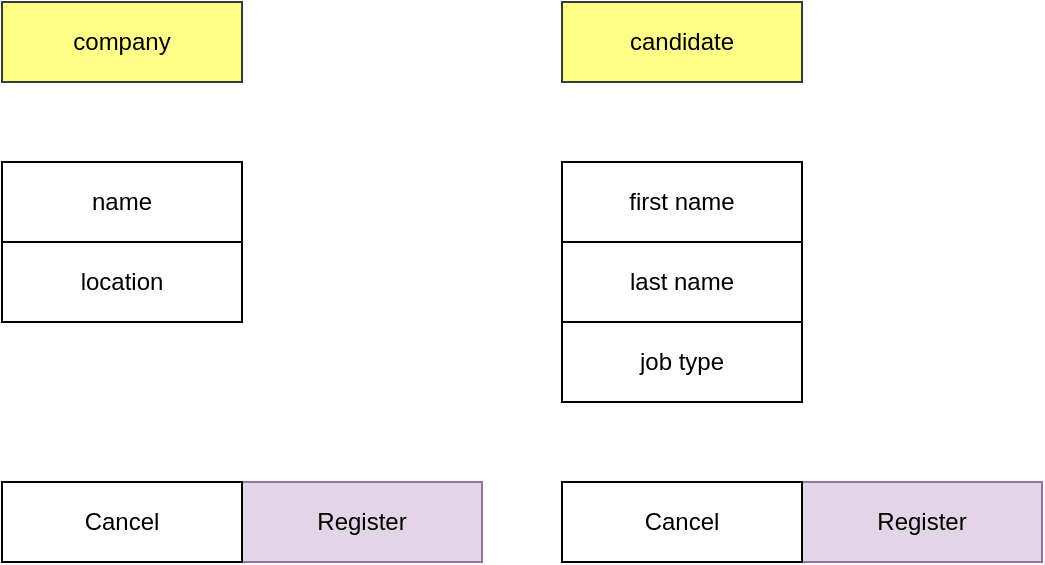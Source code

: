 <mxfile version="14.7.4" type="embed" pages="3"><diagram id="QZciY9RuoDXIQjgG95s8" name="register"><mxGraphModel dx="1383" dy="720" grid="1" gridSize="10" guides="1" tooltips="1" connect="1" arrows="1" fold="1" page="1" pageScale="1" pageWidth="850" pageHeight="1100" math="0" shadow="0"><root><mxCell id="781fqeH9izkSVlW5KmwO-0"/><mxCell id="781fqeH9izkSVlW5KmwO-1" parent="781fqeH9izkSVlW5KmwO-0"/><mxCell id="GAPpR718emSdMTzTtGiy-0" value="name" style="rounded=0;whiteSpace=wrap;html=1;" parent="781fqeH9izkSVlW5KmwO-1" vertex="1"><mxGeometry x="40" y="120" width="120" height="40" as="geometry"/></mxCell><mxCell id="GAPpR718emSdMTzTtGiy-1" value="company" style="rounded=0;whiteSpace=wrap;html=1;fillColor=#ffff88;strokeColor=#36393d;" parent="781fqeH9izkSVlW5KmwO-1" vertex="1"><mxGeometry x="40" y="40" width="120" height="40" as="geometry"/></mxCell><mxCell id="GAPpR718emSdMTzTtGiy-2" value="location" style="rounded=0;whiteSpace=wrap;html=1;" parent="781fqeH9izkSVlW5KmwO-1" vertex="1"><mxGeometry x="40" y="160" width="120" height="40" as="geometry"/></mxCell><mxCell id="GAPpR718emSdMTzTtGiy-4" value="candidate" style="rounded=0;whiteSpace=wrap;html=1;fillColor=#ffff88;strokeColor=#36393d;" parent="781fqeH9izkSVlW5KmwO-1" vertex="1"><mxGeometry x="320" y="40" width="120" height="40" as="geometry"/></mxCell><mxCell id="GAPpR718emSdMTzTtGiy-5" value="first name" style="rounded=0;whiteSpace=wrap;html=1;" parent="781fqeH9izkSVlW5KmwO-1" vertex="1"><mxGeometry x="320" y="120" width="120" height="40" as="geometry"/></mxCell><mxCell id="GAPpR718emSdMTzTtGiy-6" value="job type" style="rounded=0;whiteSpace=wrap;html=1;" parent="781fqeH9izkSVlW5KmwO-1" vertex="1"><mxGeometry x="320" y="200" width="120" height="40" as="geometry"/></mxCell><mxCell id="GAPpR718emSdMTzTtGiy-7" value="last name" style="rounded=0;whiteSpace=wrap;html=1;" parent="781fqeH9izkSVlW5KmwO-1" vertex="1"><mxGeometry x="320" y="160" width="120" height="40" as="geometry"/></mxCell><mxCell id="GAPpR718emSdMTzTtGiy-8" value="Register" style="rounded=0;whiteSpace=wrap;html=1;fillColor=#e1d5e7;strokeColor=#9673a6;" parent="781fqeH9izkSVlW5KmwO-1" vertex="1"><mxGeometry x="440" y="280" width="120" height="40" as="geometry"/></mxCell><mxCell id="GAPpR718emSdMTzTtGiy-9" value="Cancel" style="rounded=0;whiteSpace=wrap;html=1;" parent="781fqeH9izkSVlW5KmwO-1" vertex="1"><mxGeometry x="320" y="280" width="120" height="40" as="geometry"/></mxCell><mxCell id="GAPpR718emSdMTzTtGiy-10" value="Register" style="rounded=0;whiteSpace=wrap;html=1;fillColor=#e1d5e7;strokeColor=#9673a6;" parent="781fqeH9izkSVlW5KmwO-1" vertex="1"><mxGeometry x="160" y="280" width="120" height="40" as="geometry"/></mxCell><mxCell id="GAPpR718emSdMTzTtGiy-11" value="Cancel" style="rounded=0;whiteSpace=wrap;html=1;" parent="781fqeH9izkSVlW5KmwO-1" vertex="1"><mxGeometry x="40" y="280" width="120" height="40" as="geometry"/></mxCell></root></mxGraphModel></diagram><diagram id="8g-xlDSzGopXTCbMyOv-" name="login"><mxGraphModel dx="1383" dy="720" grid="1" gridSize="10" guides="1" tooltips="1" connect="1" arrows="1" fold="1" page="1" pageScale="1" pageWidth="850" pageHeight="1100" math="0" shadow="0"><root><mxCell id="RTGksk3s0Q4b2S-w77BZ-0"/><mxCell id="RTGksk3s0Q4b2S-w77BZ-1" parent="RTGksk3s0Q4b2S-w77BZ-0"/><mxCell id="HZYjA9fhhq8oLKRQNYdf-0" value="email" style="rounded=0;whiteSpace=wrap;html=1;" parent="RTGksk3s0Q4b2S-w77BZ-1" vertex="1"><mxGeometry x="40" y="160" width="120" height="40" as="geometry"/></mxCell><mxCell id="HZYjA9fhhq8oLKRQNYdf-1" value="company" style="rounded=0;whiteSpace=wrap;html=1;fillColor=#ffff88;strokeColor=#36393d;" parent="RTGksk3s0Q4b2S-w77BZ-1" vertex="1"><mxGeometry x="40" y="40" width="120" height="40" as="geometry"/></mxCell><mxCell id="HZYjA9fhhq8oLKRQNYdf-2" value="password" style="rounded=0;whiteSpace=wrap;html=1;" parent="RTGksk3s0Q4b2S-w77BZ-1" vertex="1"><mxGeometry x="40" y="200" width="120" height="40" as="geometry"/></mxCell><mxCell id="HZYjA9fhhq8oLKRQNYdf-3" value="candidate" style="rounded=0;whiteSpace=wrap;html=1;fillColor=#ffff88;strokeColor=#36393d;" parent="RTGksk3s0Q4b2S-w77BZ-1" vertex="1"><mxGeometry x="320" y="40" width="120" height="40" as="geometry"/></mxCell><mxCell id="HZYjA9fhhq8oLKRQNYdf-7" value="Sign in" style="rounded=0;whiteSpace=wrap;html=1;fillColor=#e1d5e7;strokeColor=#9673a6;" parent="RTGksk3s0Q4b2S-w77BZ-1" vertex="1"><mxGeometry x="440" y="320" width="120" height="40" as="geometry"/></mxCell><mxCell id="HZYjA9fhhq8oLKRQNYdf-8" value="Cancel" style="rounded=0;whiteSpace=wrap;html=1;" parent="RTGksk3s0Q4b2S-w77BZ-1" vertex="1"><mxGeometry x="320" y="320" width="120" height="40" as="geometry"/></mxCell><mxCell id="HZYjA9fhhq8oLKRQNYdf-9" value="Sign in" style="rounded=0;whiteSpace=wrap;html=1;fillColor=#e1d5e7;strokeColor=#9673a6;" parent="RTGksk3s0Q4b2S-w77BZ-1" vertex="1"><mxGeometry x="160" y="320" width="120" height="40" as="geometry"/></mxCell><mxCell id="HZYjA9fhhq8oLKRQNYdf-10" value="Cancel" style="rounded=0;whiteSpace=wrap;html=1;" parent="RTGksk3s0Q4b2S-w77BZ-1" vertex="1"><mxGeometry x="40" y="320" width="120" height="40" as="geometry"/></mxCell><mxCell id="HZYjA9fhhq8oLKRQNYdf-11" value="email" style="rounded=0;whiteSpace=wrap;html=1;" parent="RTGksk3s0Q4b2S-w77BZ-1" vertex="1"><mxGeometry x="320" y="160" width="120" height="40" as="geometry"/></mxCell><mxCell id="HZYjA9fhhq8oLKRQNYdf-12" value="password" style="rounded=0;whiteSpace=wrap;html=1;" parent="RTGksk3s0Q4b2S-w77BZ-1" vertex="1"><mxGeometry x="320" y="200" width="120" height="40" as="geometry"/></mxCell><mxCell id="HZYjA9fhhq8oLKRQNYdf-13" value="company logo" style="rounded=0;whiteSpace=wrap;html=1;" parent="RTGksk3s0Q4b2S-w77BZ-1" vertex="1"><mxGeometry x="40" y="120" width="120" height="40" as="geometry"/></mxCell><mxCell id="HZYjA9fhhq8oLKRQNYdf-14" value="logo" style="rounded=0;whiteSpace=wrap;html=1;" parent="RTGksk3s0Q4b2S-w77BZ-1" vertex="1"><mxGeometry x="320" y="120" width="120" height="40" as="geometry"/></mxCell></root></mxGraphModel></diagram><diagram id="_IsXmshSabvetO7LGwU9" name="home"><mxGraphModel dx="1383" dy="720" grid="1" gridSize="10" guides="1" tooltips="1" connect="1" arrows="1" fold="1" page="1" pageScale="1" pageWidth="850" pageHeight="1100" math="0" shadow="0"><root><mxCell id="QDMnHG924GbtXgi1lh7O-0"/><mxCell id="QDMnHG924GbtXgi1lh7O-1" parent="QDMnHG924GbtXgi1lh7O-0"/><mxCell id="QDMnHG924GbtXgi1lh7O-2" value="" style="rounded=0;whiteSpace=wrap;html=1;" parent="QDMnHG924GbtXgi1lh7O-1" vertex="1"><mxGeometry x="40" y="40" width="520" height="40" as="geometry"/></mxCell><mxCell id="QDMnHG924GbtXgi1lh7O-3" value="" style="rounded=0;whiteSpace=wrap;html=1;" parent="QDMnHG924GbtXgi1lh7O-1" vertex="1"><mxGeometry x="40" y="80" width="160" height="200" as="geometry"/></mxCell><mxCell id="QDMnHG924GbtXgi1lh7O-4" value="" style="rounded=0;whiteSpace=wrap;html=1;" parent="QDMnHG924GbtXgi1lh7O-1" vertex="1"><mxGeometry x="200" y="80" width="360" height="200" as="geometry"/></mxCell><mxCell id="QDMnHG924GbtXgi1lh7O-5" value="navbar" style="rounded=0;whiteSpace=wrap;html=1;" parent="QDMnHG924GbtXgi1lh7O-1" vertex="1"><mxGeometry x="40" y="40" width="520" height="40" as="geometry"/></mxCell><mxCell id="QDMnHG924GbtXgi1lh7O-6" value="sidebar" style="rounded=0;whiteSpace=wrap;html=1;" parent="QDMnHG924GbtXgi1lh7O-1" vertex="1"><mxGeometry x="40" y="80" width="160" height="200" as="geometry"/></mxCell><mxCell id="QDMnHG924GbtXgi1lh7O-7" value="content" style="rounded=0;whiteSpace=wrap;html=1;" parent="QDMnHG924GbtXgi1lh7O-1" vertex="1"><mxGeometry x="200" y="80" width="360" height="200" as="geometry"/></mxCell><mxCell id="LMmUt1tjvbjSZnAY92d7-0" value="navbar" style="rounded=0;whiteSpace=wrap;html=1;" parent="QDMnHG924GbtXgi1lh7O-1" vertex="1"><mxGeometry x="40" y="320" width="520" height="40" as="geometry"/></mxCell><mxCell id="LMmUt1tjvbjSZnAY92d7-2" value="content" style="rounded=0;whiteSpace=wrap;html=1;" parent="QDMnHG924GbtXgi1lh7O-1" vertex="1"><mxGeometry x="40" y="360" width="520" height="200" as="geometry"/></mxCell><mxCell id="LMmUt1tjvbjSZnAY92d7-4" value="sidebar" style="rounded=0;whiteSpace=wrap;html=1;" parent="QDMnHG924GbtXgi1lh7O-1" vertex="1"><mxGeometry x="40" y="600" width="160" height="200" as="geometry"/></mxCell><mxCell id="LMmUt1tjvbjSZnAY92d7-5" value="content" style="rounded=0;whiteSpace=wrap;html=1;" parent="QDMnHG924GbtXgi1lh7O-1" vertex="1"><mxGeometry x="200" y="600" width="360" height="200" as="geometry"/></mxCell><mxCell id="LMmUt1tjvbjSZnAY92d7-6" value="navbar" style="rounded=0;whiteSpace=wrap;html=1;" parent="QDMnHG924GbtXgi1lh7O-1" vertex="1"><mxGeometry x="40" y="840" width="520" height="40" as="geometry"/></mxCell><mxCell id="LMmUt1tjvbjSZnAY92d7-7" value="page 1" style="rounded=0;whiteSpace=wrap;html=1;" parent="QDMnHG924GbtXgi1lh7O-1" vertex="1"><mxGeometry x="40" y="880" width="520" height="200" as="geometry"/></mxCell><mxCell id="LMmUt1tjvbjSZnAY92d7-8" value="page 2" style="rounded=0;whiteSpace=wrap;html=1;" parent="QDMnHG924GbtXgi1lh7O-1" vertex="1"><mxGeometry x="40" y="1080" width="520" height="200" as="geometry"/></mxCell></root></mxGraphModel></diagram></mxfile>